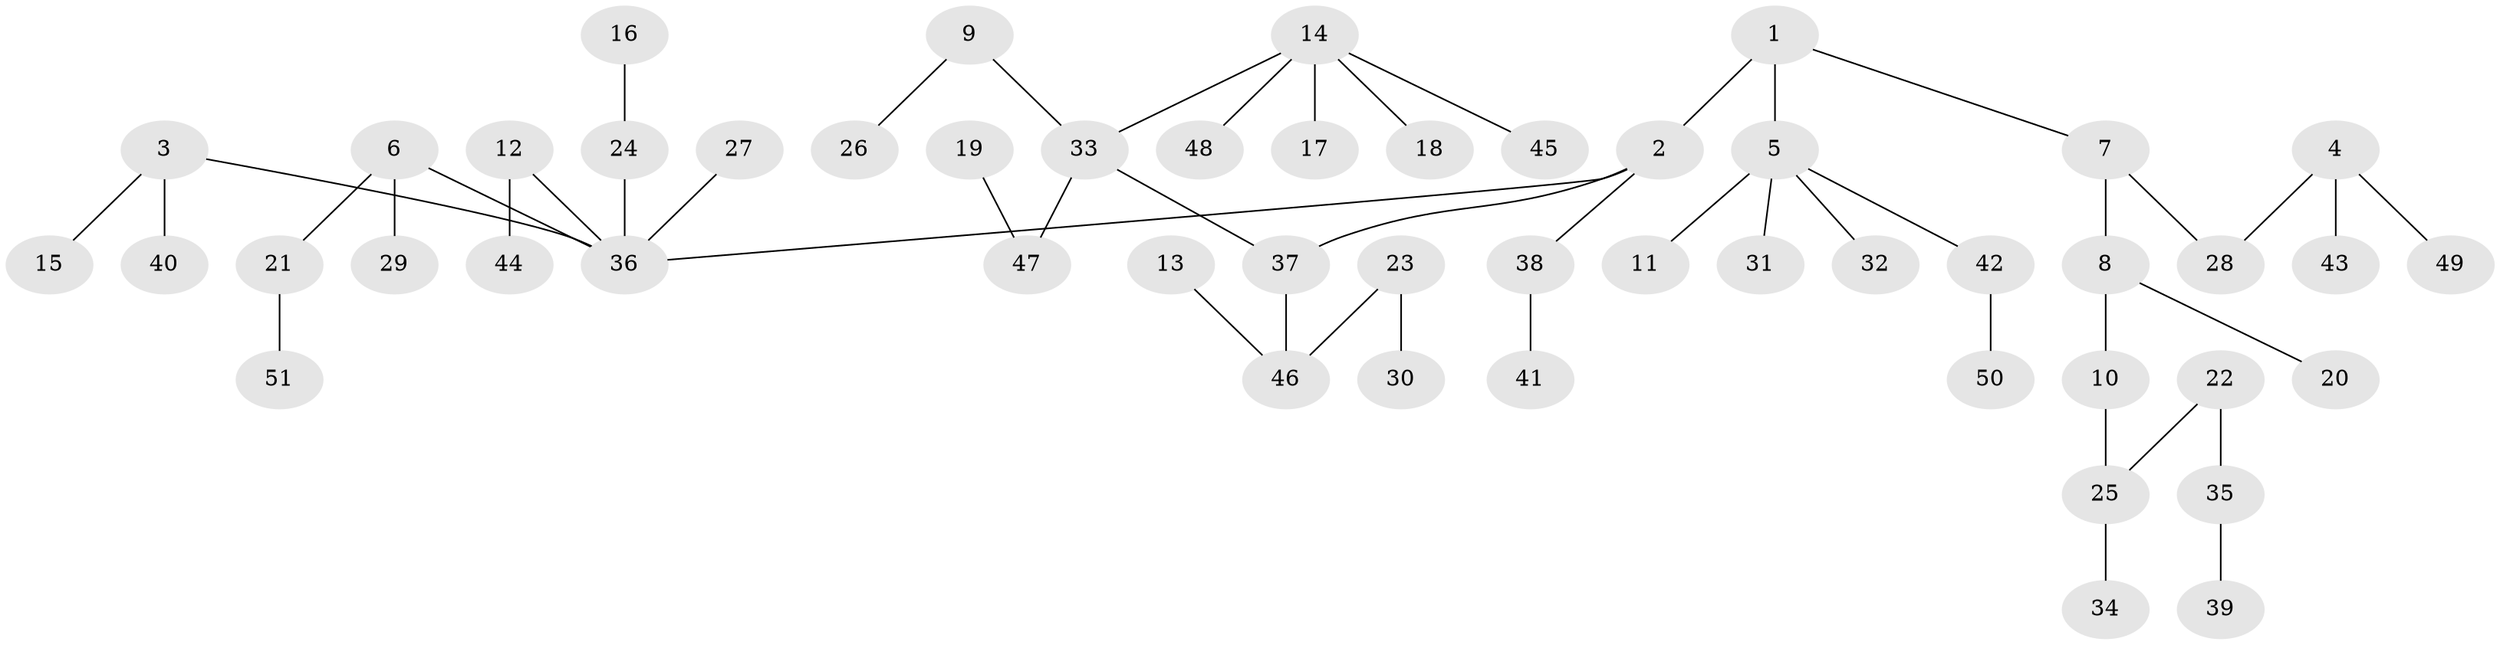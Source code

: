 // original degree distribution, {4: 0.06930693069306931, 3: 0.16831683168316833, 2: 0.2376237623762376, 8: 0.009900990099009901, 1: 0.48514851485148514, 5: 0.019801980198019802, 6: 0.009900990099009901}
// Generated by graph-tools (version 1.1) at 2025/02/03/09/25 03:02:24]
// undirected, 51 vertices, 50 edges
graph export_dot {
graph [start="1"]
  node [color=gray90,style=filled];
  1;
  2;
  3;
  4;
  5;
  6;
  7;
  8;
  9;
  10;
  11;
  12;
  13;
  14;
  15;
  16;
  17;
  18;
  19;
  20;
  21;
  22;
  23;
  24;
  25;
  26;
  27;
  28;
  29;
  30;
  31;
  32;
  33;
  34;
  35;
  36;
  37;
  38;
  39;
  40;
  41;
  42;
  43;
  44;
  45;
  46;
  47;
  48;
  49;
  50;
  51;
  1 -- 2 [weight=1.0];
  1 -- 5 [weight=1.0];
  1 -- 7 [weight=1.0];
  2 -- 36 [weight=1.0];
  2 -- 37 [weight=1.0];
  2 -- 38 [weight=1.0];
  3 -- 15 [weight=1.0];
  3 -- 36 [weight=1.0];
  3 -- 40 [weight=1.0];
  4 -- 28 [weight=1.0];
  4 -- 43 [weight=1.0];
  4 -- 49 [weight=1.0];
  5 -- 11 [weight=1.0];
  5 -- 31 [weight=1.0];
  5 -- 32 [weight=1.0];
  5 -- 42 [weight=1.0];
  6 -- 21 [weight=1.0];
  6 -- 29 [weight=1.0];
  6 -- 36 [weight=1.0];
  7 -- 8 [weight=1.0];
  7 -- 28 [weight=1.0];
  8 -- 10 [weight=1.0];
  8 -- 20 [weight=1.0];
  9 -- 26 [weight=1.0];
  9 -- 33 [weight=1.0];
  10 -- 25 [weight=1.0];
  12 -- 36 [weight=1.0];
  12 -- 44 [weight=1.0];
  13 -- 46 [weight=1.0];
  14 -- 17 [weight=1.0];
  14 -- 18 [weight=1.0];
  14 -- 33 [weight=1.0];
  14 -- 45 [weight=1.0];
  14 -- 48 [weight=1.0];
  16 -- 24 [weight=1.0];
  19 -- 47 [weight=1.0];
  21 -- 51 [weight=1.0];
  22 -- 25 [weight=1.0];
  22 -- 35 [weight=1.0];
  23 -- 30 [weight=1.0];
  23 -- 46 [weight=1.0];
  24 -- 36 [weight=1.0];
  25 -- 34 [weight=1.0];
  27 -- 36 [weight=1.0];
  33 -- 37 [weight=1.0];
  33 -- 47 [weight=1.0];
  35 -- 39 [weight=1.0];
  37 -- 46 [weight=1.0];
  38 -- 41 [weight=1.0];
  42 -- 50 [weight=1.0];
}
